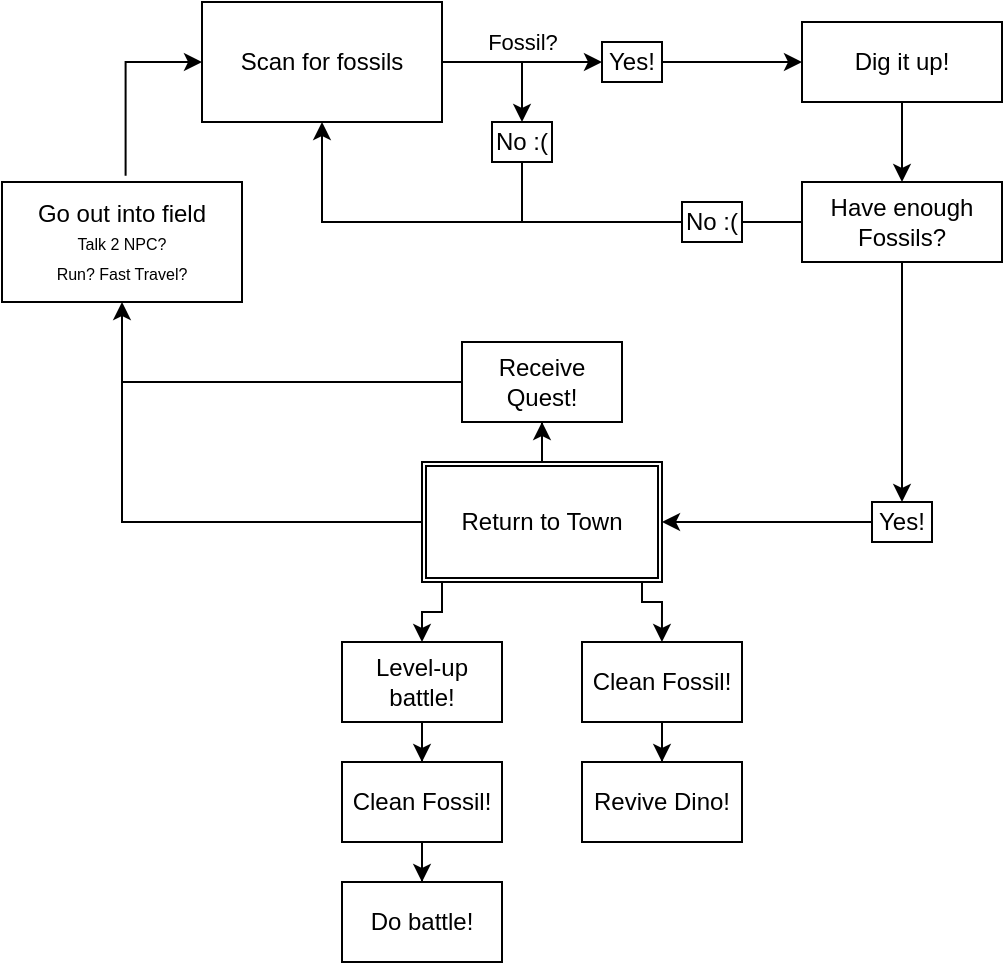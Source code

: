 <mxfile version="24.2.5" type="github">
  <diagram name="Page-1" id="OFaEZ9poYRicQEzESDCu">
    <mxGraphModel dx="819" dy="1550" grid="1" gridSize="10" guides="1" tooltips="1" connect="1" arrows="1" fold="1" page="1" pageScale="1" pageWidth="850" pageHeight="1100" math="0" shadow="0">
      <root>
        <mxCell id="0" />
        <mxCell id="1" parent="0" />
        <mxCell id="rt6s8vXBhz8g_WbsE8dS-5" value="" style="edgeStyle=orthogonalEdgeStyle;rounded=0;orthogonalLoop=1;jettySize=auto;html=1;entryX=0;entryY=0.5;entryDx=0;entryDy=0;exitX=0.515;exitY=-0.052;exitDx=0;exitDy=0;exitPerimeter=0;" edge="1" parent="1" source="rt6s8vXBhz8g_WbsE8dS-1" target="rt6s8vXBhz8g_WbsE8dS-3">
          <mxGeometry x="-0.239" relative="1" as="geometry">
            <mxPoint as="offset" />
          </mxGeometry>
        </mxCell>
        <mxCell id="rt6s8vXBhz8g_WbsE8dS-1" value="Go out into field&lt;div&gt;&lt;font style=&quot;font-size: 8px;&quot;&gt;Talk 2 NPC?&lt;/font&gt;&lt;/div&gt;&lt;div&gt;&lt;font style=&quot;font-size: 8px;&quot;&gt;Run? Fast Travel?&lt;/font&gt;&lt;/div&gt;" style="rounded=0;whiteSpace=wrap;html=1;" vertex="1" parent="1">
          <mxGeometry x="180" y="10" width="120" height="60" as="geometry" />
        </mxCell>
        <mxCell id="rt6s8vXBhz8g_WbsE8dS-3" value="Scan for fossils" style="rounded=0;whiteSpace=wrap;html=1;" vertex="1" parent="1">
          <mxGeometry x="280" y="-80" width="120" height="60" as="geometry" />
        </mxCell>
        <mxCell id="rt6s8vXBhz8g_WbsE8dS-13" style="edgeStyle=orthogonalEdgeStyle;rounded=0;orthogonalLoop=1;jettySize=auto;html=1;endArrow=none;endFill=0;startArrow=classic;startFill=1;" edge="1" parent="1" source="rt6s8vXBhz8g_WbsE8dS-7" target="rt6s8vXBhz8g_WbsE8dS-11">
          <mxGeometry relative="1" as="geometry">
            <Array as="points">
              <mxPoint x="460" y="-50" />
              <mxPoint x="460" y="-50" />
            </Array>
          </mxGeometry>
        </mxCell>
        <mxCell id="rt6s8vXBhz8g_WbsE8dS-18" style="edgeStyle=orthogonalEdgeStyle;rounded=0;orthogonalLoop=1;jettySize=auto;html=1;entryX=0;entryY=0.5;entryDx=0;entryDy=0;" edge="1" parent="1" source="rt6s8vXBhz8g_WbsE8dS-7" target="rt6s8vXBhz8g_WbsE8dS-17">
          <mxGeometry relative="1" as="geometry" />
        </mxCell>
        <mxCell id="rt6s8vXBhz8g_WbsE8dS-7" value="Yes!" style="rounded=0;whiteSpace=wrap;html=1;" vertex="1" parent="1">
          <mxGeometry x="480" y="-60" width="30" height="20" as="geometry" />
        </mxCell>
        <mxCell id="rt6s8vXBhz8g_WbsE8dS-12" style="edgeStyle=orthogonalEdgeStyle;rounded=0;orthogonalLoop=1;jettySize=auto;html=1;startArrow=classic;startFill=1;endArrow=none;endFill=0;" edge="1" parent="1" source="rt6s8vXBhz8g_WbsE8dS-8" target="rt6s8vXBhz8g_WbsE8dS-11">
          <mxGeometry relative="1" as="geometry">
            <Array as="points">
              <mxPoint x="440" y="-50" />
            </Array>
          </mxGeometry>
        </mxCell>
        <mxCell id="rt6s8vXBhz8g_WbsE8dS-15" style="edgeStyle=orthogonalEdgeStyle;rounded=0;orthogonalLoop=1;jettySize=auto;html=1;entryX=0.5;entryY=1;entryDx=0;entryDy=0;" edge="1" parent="1" source="rt6s8vXBhz8g_WbsE8dS-21" target="rt6s8vXBhz8g_WbsE8dS-3">
          <mxGeometry relative="1" as="geometry">
            <mxPoint x="565" y="120" as="targetPoint" />
            <Array as="points" />
          </mxGeometry>
        </mxCell>
        <mxCell id="rt6s8vXBhz8g_WbsE8dS-8" value="No :(" style="rounded=0;whiteSpace=wrap;html=1;" vertex="1" parent="1">
          <mxGeometry x="425" y="-20" width="30" height="20" as="geometry" />
        </mxCell>
        <mxCell id="rt6s8vXBhz8g_WbsE8dS-14" value="Fossil?" style="edgeStyle=orthogonalEdgeStyle;rounded=0;orthogonalLoop=1;jettySize=auto;html=1;entryX=1;entryY=0.5;entryDx=0;entryDy=0;startArrow=none;startFill=0;endArrow=none;endFill=0;" edge="1" parent="1" source="rt6s8vXBhz8g_WbsE8dS-11" target="rt6s8vXBhz8g_WbsE8dS-3">
          <mxGeometry x="-1" y="-10" relative="1" as="geometry">
            <mxPoint as="offset" />
          </mxGeometry>
        </mxCell>
        <mxCell id="rt6s8vXBhz8g_WbsE8dS-11" value="" style="shape=waypoint;sketch=0;fillStyle=solid;size=6;pointerEvents=1;points=[];fillColor=none;resizable=0;rotatable=0;perimeter=centerPerimeter;snapToPoint=1;strokeColor=none;" vertex="1" parent="1">
          <mxGeometry x="430" y="-60" width="20" height="20" as="geometry" />
        </mxCell>
        <mxCell id="rt6s8vXBhz8g_WbsE8dS-19" style="edgeStyle=orthogonalEdgeStyle;rounded=0;orthogonalLoop=1;jettySize=auto;html=1;" edge="1" parent="1" source="rt6s8vXBhz8g_WbsE8dS-17" target="rt6s8vXBhz8g_WbsE8dS-20">
          <mxGeometry relative="1" as="geometry">
            <mxPoint x="700.0" y="160" as="targetPoint" />
          </mxGeometry>
        </mxCell>
        <mxCell id="rt6s8vXBhz8g_WbsE8dS-17" value="Dig it up!" style="rounded=0;whiteSpace=wrap;html=1;" vertex="1" parent="1">
          <mxGeometry x="580" y="-70" width="100" height="40" as="geometry" />
        </mxCell>
        <mxCell id="rt6s8vXBhz8g_WbsE8dS-49" style="edgeStyle=orthogonalEdgeStyle;rounded=0;orthogonalLoop=1;jettySize=auto;html=1;entryX=0.5;entryY=0;entryDx=0;entryDy=0;" edge="1" parent="1" source="rt6s8vXBhz8g_WbsE8dS-20" target="rt6s8vXBhz8g_WbsE8dS-48">
          <mxGeometry relative="1" as="geometry" />
        </mxCell>
        <mxCell id="rt6s8vXBhz8g_WbsE8dS-20" value="Have enough Fossils?" style="rounded=0;whiteSpace=wrap;html=1;" vertex="1" parent="1">
          <mxGeometry x="580" y="10" width="100" height="40" as="geometry" />
        </mxCell>
        <mxCell id="rt6s8vXBhz8g_WbsE8dS-41" style="edgeStyle=orthogonalEdgeStyle;rounded=0;orthogonalLoop=1;jettySize=auto;html=1;entryX=0.5;entryY=0;entryDx=0;entryDy=0;exitX=0.868;exitY=0.99;exitDx=0;exitDy=0;exitPerimeter=0;" edge="1" parent="1">
          <mxGeometry relative="1" as="geometry">
            <mxPoint x="494.13" y="209.4" as="sourcePoint" />
            <mxPoint x="509.97" y="240" as="targetPoint" />
            <Array as="points">
              <mxPoint x="500" y="209" />
              <mxPoint x="500" y="220" />
              <mxPoint x="510" y="220" />
            </Array>
          </mxGeometry>
        </mxCell>
        <mxCell id="rt6s8vXBhz8g_WbsE8dS-51" style="edgeStyle=orthogonalEdgeStyle;rounded=0;orthogonalLoop=1;jettySize=auto;html=1;" edge="1" parent="1" source="rt6s8vXBhz8g_WbsE8dS-24">
          <mxGeometry relative="1" as="geometry">
            <mxPoint x="390" y="240" as="targetPoint" />
            <Array as="points">
              <mxPoint x="400" y="225" />
              <mxPoint x="390" y="225" />
            </Array>
          </mxGeometry>
        </mxCell>
        <mxCell id="rt6s8vXBhz8g_WbsE8dS-61" style="edgeStyle=orthogonalEdgeStyle;rounded=0;orthogonalLoop=1;jettySize=auto;html=1;entryX=0.5;entryY=1;entryDx=0;entryDy=0;" edge="1" parent="1" source="rt6s8vXBhz8g_WbsE8dS-24" target="rt6s8vXBhz8g_WbsE8dS-60">
          <mxGeometry relative="1" as="geometry" />
        </mxCell>
        <mxCell id="rt6s8vXBhz8g_WbsE8dS-24" value="Return to Town" style="shape=ext;double=1;rounded=0;whiteSpace=wrap;html=1;" vertex="1" parent="1">
          <mxGeometry x="390" y="150" width="120" height="60" as="geometry" />
        </mxCell>
        <mxCell id="rt6s8vXBhz8g_WbsE8dS-42" style="edgeStyle=orthogonalEdgeStyle;rounded=0;orthogonalLoop=1;jettySize=auto;html=1;" edge="1" parent="1" source="rt6s8vXBhz8g_WbsE8dS-26" target="rt6s8vXBhz8g_WbsE8dS-27">
          <mxGeometry relative="1" as="geometry" />
        </mxCell>
        <mxCell id="rt6s8vXBhz8g_WbsE8dS-26" value="Clean Fossil!" style="rounded=0;whiteSpace=wrap;html=1;" vertex="1" parent="1">
          <mxGeometry x="470" y="240" width="80" height="40" as="geometry" />
        </mxCell>
        <mxCell id="rt6s8vXBhz8g_WbsE8dS-27" value="Revive Dino!" style="rounded=0;whiteSpace=wrap;html=1;direction=west;" vertex="1" parent="1">
          <mxGeometry x="470" y="300" width="80" height="40" as="geometry" />
        </mxCell>
        <mxCell id="rt6s8vXBhz8g_WbsE8dS-21" value="" style="shape=waypoint;sketch=0;fillStyle=solid;size=6;pointerEvents=1;points=[];fillColor=none;resizable=0;rotatable=0;perimeter=centerPerimeter;snapToPoint=1;strokeColor=none;" vertex="1" parent="1">
          <mxGeometry x="430" y="20" width="20" height="20" as="geometry" />
        </mxCell>
        <mxCell id="rt6s8vXBhz8g_WbsE8dS-38" style="edgeStyle=orthogonalEdgeStyle;rounded=0;orthogonalLoop=1;jettySize=auto;html=1;entryX=0.1;entryY=0.5;entryDx=0;entryDy=0;entryPerimeter=0;endArrow=none;endFill=0;" edge="1" parent="1" source="rt6s8vXBhz8g_WbsE8dS-8" target="rt6s8vXBhz8g_WbsE8dS-21">
          <mxGeometry relative="1" as="geometry" />
        </mxCell>
        <mxCell id="rt6s8vXBhz8g_WbsE8dS-44" style="edgeStyle=orthogonalEdgeStyle;rounded=0;orthogonalLoop=1;jettySize=auto;html=1;entryX=0.5;entryY=1;entryDx=0;entryDy=0;" edge="1" parent="1" source="rt6s8vXBhz8g_WbsE8dS-24" target="rt6s8vXBhz8g_WbsE8dS-1">
          <mxGeometry relative="1" as="geometry" />
        </mxCell>
        <mxCell id="rt6s8vXBhz8g_WbsE8dS-46" value="" style="edgeStyle=orthogonalEdgeStyle;rounded=0;orthogonalLoop=1;jettySize=auto;html=1;endArrow=none;endFill=0;" edge="1" parent="1" source="rt6s8vXBhz8g_WbsE8dS-20" target="rt6s8vXBhz8g_WbsE8dS-45">
          <mxGeometry x="-0.286" relative="1" as="geometry">
            <mxPoint x="440" y="30" as="targetPoint" />
            <mxPoint x="580" y="30" as="sourcePoint" />
            <mxPoint as="offset" />
          </mxGeometry>
        </mxCell>
        <mxCell id="rt6s8vXBhz8g_WbsE8dS-45" value="No :(" style="rounded=0;whiteSpace=wrap;html=1;" vertex="1" parent="1">
          <mxGeometry x="520" y="20" width="30" height="20" as="geometry" />
        </mxCell>
        <mxCell id="rt6s8vXBhz8g_WbsE8dS-47" style="edgeStyle=orthogonalEdgeStyle;rounded=0;orthogonalLoop=1;jettySize=auto;html=1;entryX=0.921;entryY=0.3;entryDx=0;entryDy=0;entryPerimeter=0;endArrow=none;endFill=0;" edge="1" parent="1" source="rt6s8vXBhz8g_WbsE8dS-45" target="rt6s8vXBhz8g_WbsE8dS-21">
          <mxGeometry relative="1" as="geometry" />
        </mxCell>
        <mxCell id="rt6s8vXBhz8g_WbsE8dS-50" style="edgeStyle=orthogonalEdgeStyle;rounded=0;orthogonalLoop=1;jettySize=auto;html=1;entryX=1;entryY=0.5;entryDx=0;entryDy=0;" edge="1" parent="1" source="rt6s8vXBhz8g_WbsE8dS-48" target="rt6s8vXBhz8g_WbsE8dS-24">
          <mxGeometry relative="1" as="geometry" />
        </mxCell>
        <mxCell id="rt6s8vXBhz8g_WbsE8dS-48" value="Yes!" style="rounded=0;whiteSpace=wrap;html=1;" vertex="1" parent="1">
          <mxGeometry x="615" y="170" width="30" height="20" as="geometry" />
        </mxCell>
        <mxCell id="rt6s8vXBhz8g_WbsE8dS-55" style="edgeStyle=orthogonalEdgeStyle;rounded=0;orthogonalLoop=1;jettySize=auto;html=1;entryX=0.5;entryY=0;entryDx=0;entryDy=0;" edge="1" parent="1" source="rt6s8vXBhz8g_WbsE8dS-52" target="rt6s8vXBhz8g_WbsE8dS-54">
          <mxGeometry relative="1" as="geometry" />
        </mxCell>
        <mxCell id="rt6s8vXBhz8g_WbsE8dS-52" value="Level-up battle!" style="rounded=0;whiteSpace=wrap;html=1;" vertex="1" parent="1">
          <mxGeometry x="350" y="240" width="80" height="40" as="geometry" />
        </mxCell>
        <mxCell id="rt6s8vXBhz8g_WbsE8dS-59" style="edgeStyle=orthogonalEdgeStyle;rounded=0;orthogonalLoop=1;jettySize=auto;html=1;entryX=0.5;entryY=0;entryDx=0;entryDy=0;" edge="1" parent="1" source="rt6s8vXBhz8g_WbsE8dS-54" target="rt6s8vXBhz8g_WbsE8dS-58">
          <mxGeometry relative="1" as="geometry" />
        </mxCell>
        <mxCell id="rt6s8vXBhz8g_WbsE8dS-54" value="Clean Fossil!" style="rounded=0;whiteSpace=wrap;html=1;" vertex="1" parent="1">
          <mxGeometry x="350" y="300" width="80" height="40" as="geometry" />
        </mxCell>
        <mxCell id="rt6s8vXBhz8g_WbsE8dS-58" value="Do battle!" style="rounded=0;whiteSpace=wrap;html=1;" vertex="1" parent="1">
          <mxGeometry x="350" y="360" width="80" height="40" as="geometry" />
        </mxCell>
        <mxCell id="rt6s8vXBhz8g_WbsE8dS-62" style="edgeStyle=orthogonalEdgeStyle;rounded=0;orthogonalLoop=1;jettySize=auto;html=1;endArrow=none;endFill=0;" edge="1" parent="1" source="rt6s8vXBhz8g_WbsE8dS-60">
          <mxGeometry relative="1" as="geometry">
            <mxPoint x="240" y="110" as="targetPoint" />
          </mxGeometry>
        </mxCell>
        <mxCell id="rt6s8vXBhz8g_WbsE8dS-60" value="Receive Quest!" style="rounded=0;whiteSpace=wrap;html=1;" vertex="1" parent="1">
          <mxGeometry x="410" y="90" width="80" height="40" as="geometry" />
        </mxCell>
      </root>
    </mxGraphModel>
  </diagram>
</mxfile>
